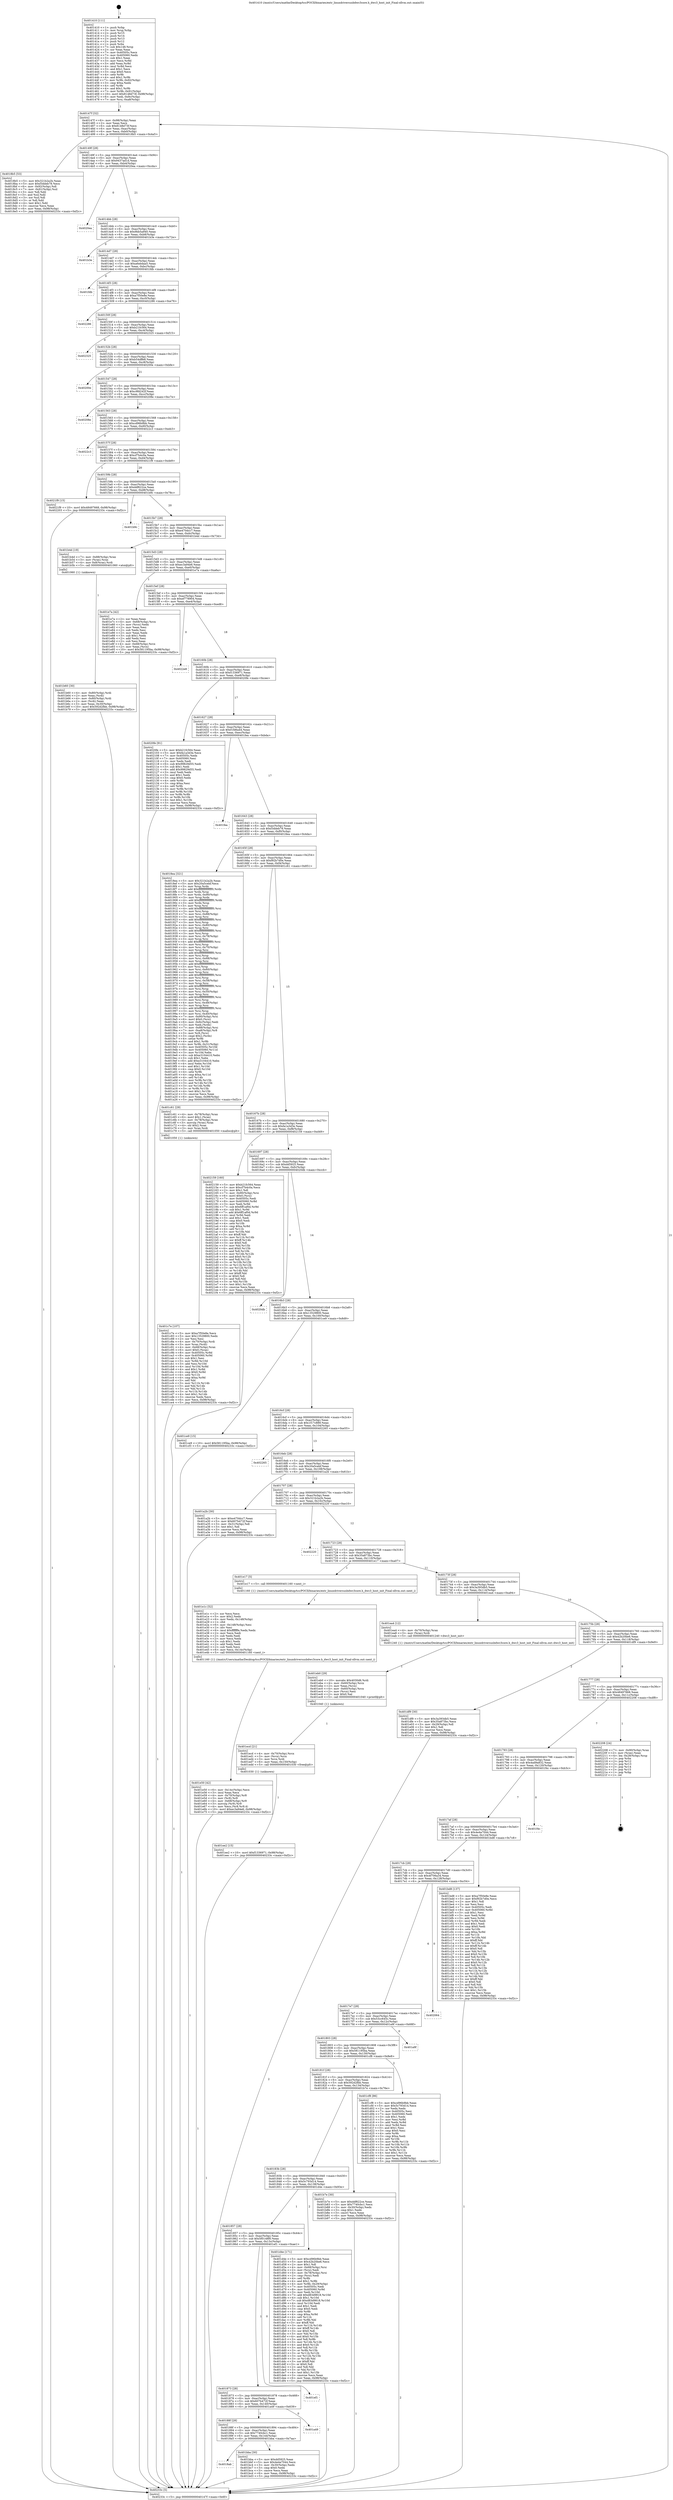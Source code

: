 digraph "0x401410" {
  label = "0x401410 (/mnt/c/Users/mathe/Desktop/tcc/POCII/binaries/extr_linuxdriversusbdwc3core.h_dwc3_host_init_Final-ollvm.out::main(0))"
  labelloc = "t"
  node[shape=record]

  Entry [label="",width=0.3,height=0.3,shape=circle,fillcolor=black,style=filled]
  "0x40147f" [label="{
     0x40147f [32]\l
     | [instrs]\l
     &nbsp;&nbsp;0x40147f \<+6\>: mov -0x98(%rbp),%eax\l
     &nbsp;&nbsp;0x401485 \<+2\>: mov %eax,%ecx\l
     &nbsp;&nbsp;0x401487 \<+6\>: sub $0x8148d73f,%ecx\l
     &nbsp;&nbsp;0x40148d \<+6\>: mov %eax,-0xac(%rbp)\l
     &nbsp;&nbsp;0x401493 \<+6\>: mov %ecx,-0xb0(%rbp)\l
     &nbsp;&nbsp;0x401499 \<+6\>: je 00000000004018b5 \<main+0x4a5\>\l
  }"]
  "0x4018b5" [label="{
     0x4018b5 [53]\l
     | [instrs]\l
     &nbsp;&nbsp;0x4018b5 \<+5\>: mov $0x321b2a2b,%eax\l
     &nbsp;&nbsp;0x4018ba \<+5\>: mov $0xf3ddeb78,%ecx\l
     &nbsp;&nbsp;0x4018bf \<+6\>: mov -0x92(%rbp),%dl\l
     &nbsp;&nbsp;0x4018c5 \<+7\>: mov -0x91(%rbp),%sil\l
     &nbsp;&nbsp;0x4018cc \<+3\>: mov %dl,%dil\l
     &nbsp;&nbsp;0x4018cf \<+3\>: and %sil,%dil\l
     &nbsp;&nbsp;0x4018d2 \<+3\>: xor %sil,%dl\l
     &nbsp;&nbsp;0x4018d5 \<+3\>: or %dl,%dil\l
     &nbsp;&nbsp;0x4018d8 \<+4\>: test $0x1,%dil\l
     &nbsp;&nbsp;0x4018dc \<+3\>: cmovne %ecx,%eax\l
     &nbsp;&nbsp;0x4018df \<+6\>: mov %eax,-0x98(%rbp)\l
     &nbsp;&nbsp;0x4018e5 \<+5\>: jmp 000000000040233c \<main+0xf2c\>\l
  }"]
  "0x40149f" [label="{
     0x40149f [28]\l
     | [instrs]\l
     &nbsp;&nbsp;0x40149f \<+5\>: jmp 00000000004014a4 \<main+0x94\>\l
     &nbsp;&nbsp;0x4014a4 \<+6\>: mov -0xac(%rbp),%eax\l
     &nbsp;&nbsp;0x4014aa \<+5\>: sub $0x9437ad1d,%eax\l
     &nbsp;&nbsp;0x4014af \<+6\>: mov %eax,-0xb4(%rbp)\l
     &nbsp;&nbsp;0x4014b5 \<+6\>: je 00000000004020ea \<main+0xcda\>\l
  }"]
  "0x40233c" [label="{
     0x40233c [5]\l
     | [instrs]\l
     &nbsp;&nbsp;0x40233c \<+5\>: jmp 000000000040147f \<main+0x6f\>\l
  }"]
  "0x401410" [label="{
     0x401410 [111]\l
     | [instrs]\l
     &nbsp;&nbsp;0x401410 \<+1\>: push %rbp\l
     &nbsp;&nbsp;0x401411 \<+3\>: mov %rsp,%rbp\l
     &nbsp;&nbsp;0x401414 \<+2\>: push %r15\l
     &nbsp;&nbsp;0x401416 \<+2\>: push %r14\l
     &nbsp;&nbsp;0x401418 \<+2\>: push %r13\l
     &nbsp;&nbsp;0x40141a \<+2\>: push %r12\l
     &nbsp;&nbsp;0x40141c \<+1\>: push %rbx\l
     &nbsp;&nbsp;0x40141d \<+7\>: sub $0x148,%rsp\l
     &nbsp;&nbsp;0x401424 \<+2\>: xor %eax,%eax\l
     &nbsp;&nbsp;0x401426 \<+7\>: mov 0x40505c,%ecx\l
     &nbsp;&nbsp;0x40142d \<+7\>: mov 0x405060,%edx\l
     &nbsp;&nbsp;0x401434 \<+3\>: sub $0x1,%eax\l
     &nbsp;&nbsp;0x401437 \<+3\>: mov %ecx,%r8d\l
     &nbsp;&nbsp;0x40143a \<+3\>: add %eax,%r8d\l
     &nbsp;&nbsp;0x40143d \<+4\>: imul %r8d,%ecx\l
     &nbsp;&nbsp;0x401441 \<+3\>: and $0x1,%ecx\l
     &nbsp;&nbsp;0x401444 \<+3\>: cmp $0x0,%ecx\l
     &nbsp;&nbsp;0x401447 \<+4\>: sete %r9b\l
     &nbsp;&nbsp;0x40144b \<+4\>: and $0x1,%r9b\l
     &nbsp;&nbsp;0x40144f \<+7\>: mov %r9b,-0x92(%rbp)\l
     &nbsp;&nbsp;0x401456 \<+3\>: cmp $0xa,%edx\l
     &nbsp;&nbsp;0x401459 \<+4\>: setl %r9b\l
     &nbsp;&nbsp;0x40145d \<+4\>: and $0x1,%r9b\l
     &nbsp;&nbsp;0x401461 \<+7\>: mov %r9b,-0x91(%rbp)\l
     &nbsp;&nbsp;0x401468 \<+10\>: movl $0x8148d73f,-0x98(%rbp)\l
     &nbsp;&nbsp;0x401472 \<+6\>: mov %edi,-0x9c(%rbp)\l
     &nbsp;&nbsp;0x401478 \<+7\>: mov %rsi,-0xa8(%rbp)\l
  }"]
  Exit [label="",width=0.3,height=0.3,shape=circle,fillcolor=black,style=filled,peripheries=2]
  "0x4020ea" [label="{
     0x4020ea\l
  }", style=dashed]
  "0x4014bb" [label="{
     0x4014bb [28]\l
     | [instrs]\l
     &nbsp;&nbsp;0x4014bb \<+5\>: jmp 00000000004014c0 \<main+0xb0\>\l
     &nbsp;&nbsp;0x4014c0 \<+6\>: mov -0xac(%rbp),%eax\l
     &nbsp;&nbsp;0x4014c6 \<+5\>: sub $0x9bb5a940,%eax\l
     &nbsp;&nbsp;0x4014cb \<+6\>: mov %eax,-0xb8(%rbp)\l
     &nbsp;&nbsp;0x4014d1 \<+6\>: je 0000000000401b3e \<main+0x72e\>\l
  }"]
  "0x401ee2" [label="{
     0x401ee2 [15]\l
     | [instrs]\l
     &nbsp;&nbsp;0x401ee2 \<+10\>: movl $0xf1336971,-0x98(%rbp)\l
     &nbsp;&nbsp;0x401eec \<+5\>: jmp 000000000040233c \<main+0xf2c\>\l
  }"]
  "0x401b3e" [label="{
     0x401b3e\l
  }", style=dashed]
  "0x4014d7" [label="{
     0x4014d7 [28]\l
     | [instrs]\l
     &nbsp;&nbsp;0x4014d7 \<+5\>: jmp 00000000004014dc \<main+0xcc\>\l
     &nbsp;&nbsp;0x4014dc \<+6\>: mov -0xac(%rbp),%eax\l
     &nbsp;&nbsp;0x4014e2 \<+5\>: sub $0xa6ebdaa5,%eax\l
     &nbsp;&nbsp;0x4014e7 \<+6\>: mov %eax,-0xbc(%rbp)\l
     &nbsp;&nbsp;0x4014ed \<+6\>: je 0000000000401fdb \<main+0xbcb\>\l
  }"]
  "0x401ecd" [label="{
     0x401ecd [21]\l
     | [instrs]\l
     &nbsp;&nbsp;0x401ecd \<+4\>: mov -0x70(%rbp),%rcx\l
     &nbsp;&nbsp;0x401ed1 \<+3\>: mov (%rcx),%rcx\l
     &nbsp;&nbsp;0x401ed4 \<+3\>: mov %rcx,%rdi\l
     &nbsp;&nbsp;0x401ed7 \<+6\>: mov %eax,-0x150(%rbp)\l
     &nbsp;&nbsp;0x401edd \<+5\>: call 0000000000401030 \<free@plt\>\l
     | [calls]\l
     &nbsp;&nbsp;0x401030 \{1\} (unknown)\l
  }"]
  "0x401fdb" [label="{
     0x401fdb\l
  }", style=dashed]
  "0x4014f3" [label="{
     0x4014f3 [28]\l
     | [instrs]\l
     &nbsp;&nbsp;0x4014f3 \<+5\>: jmp 00000000004014f8 \<main+0xe8\>\l
     &nbsp;&nbsp;0x4014f8 \<+6\>: mov -0xac(%rbp),%eax\l
     &nbsp;&nbsp;0x4014fe \<+5\>: sub $0xa7f50e8e,%eax\l
     &nbsp;&nbsp;0x401503 \<+6\>: mov %eax,-0xc0(%rbp)\l
     &nbsp;&nbsp;0x401509 \<+6\>: je 0000000000402286 \<main+0xe76\>\l
  }"]
  "0x401eb0" [label="{
     0x401eb0 [29]\l
     | [instrs]\l
     &nbsp;&nbsp;0x401eb0 \<+10\>: movabs $0x4030d6,%rdi\l
     &nbsp;&nbsp;0x401eba \<+4\>: mov -0x60(%rbp),%rcx\l
     &nbsp;&nbsp;0x401ebe \<+2\>: mov %eax,(%rcx)\l
     &nbsp;&nbsp;0x401ec0 \<+4\>: mov -0x60(%rbp),%rcx\l
     &nbsp;&nbsp;0x401ec4 \<+2\>: mov (%rcx),%esi\l
     &nbsp;&nbsp;0x401ec6 \<+2\>: mov $0x0,%al\l
     &nbsp;&nbsp;0x401ec8 \<+5\>: call 0000000000401040 \<printf@plt\>\l
     | [calls]\l
     &nbsp;&nbsp;0x401040 \{1\} (unknown)\l
  }"]
  "0x402286" [label="{
     0x402286\l
  }", style=dashed]
  "0x40150f" [label="{
     0x40150f [28]\l
     | [instrs]\l
     &nbsp;&nbsp;0x40150f \<+5\>: jmp 0000000000401514 \<main+0x104\>\l
     &nbsp;&nbsp;0x401514 \<+6\>: mov -0xac(%rbp),%eax\l
     &nbsp;&nbsp;0x40151a \<+5\>: sub $0xb21fc564,%eax\l
     &nbsp;&nbsp;0x40151f \<+6\>: mov %eax,-0xc4(%rbp)\l
     &nbsp;&nbsp;0x401525 \<+6\>: je 0000000000402325 \<main+0xf15\>\l
  }"]
  "0x401e50" [label="{
     0x401e50 [42]\l
     | [instrs]\l
     &nbsp;&nbsp;0x401e50 \<+6\>: mov -0x14c(%rbp),%ecx\l
     &nbsp;&nbsp;0x401e56 \<+3\>: imul %eax,%ecx\l
     &nbsp;&nbsp;0x401e59 \<+4\>: mov -0x70(%rbp),%r8\l
     &nbsp;&nbsp;0x401e5d \<+3\>: mov (%r8),%r8\l
     &nbsp;&nbsp;0x401e60 \<+4\>: mov -0x68(%rbp),%r9\l
     &nbsp;&nbsp;0x401e64 \<+3\>: movslq (%r9),%r9\l
     &nbsp;&nbsp;0x401e67 \<+4\>: mov %ecx,(%r8,%r9,4)\l
     &nbsp;&nbsp;0x401e6b \<+10\>: movl $0xec3a94e6,-0x98(%rbp)\l
     &nbsp;&nbsp;0x401e75 \<+5\>: jmp 000000000040233c \<main+0xf2c\>\l
  }"]
  "0x402325" [label="{
     0x402325\l
  }", style=dashed]
  "0x40152b" [label="{
     0x40152b [28]\l
     | [instrs]\l
     &nbsp;&nbsp;0x40152b \<+5\>: jmp 0000000000401530 \<main+0x120\>\l
     &nbsp;&nbsp;0x401530 \<+6\>: mov -0xac(%rbp),%eax\l
     &nbsp;&nbsp;0x401536 \<+5\>: sub $0xb54dffe8,%eax\l
     &nbsp;&nbsp;0x40153b \<+6\>: mov %eax,-0xc8(%rbp)\l
     &nbsp;&nbsp;0x401541 \<+6\>: je 000000000040200e \<main+0xbfe\>\l
  }"]
  "0x401e1c" [label="{
     0x401e1c [52]\l
     | [instrs]\l
     &nbsp;&nbsp;0x401e1c \<+2\>: xor %ecx,%ecx\l
     &nbsp;&nbsp;0x401e1e \<+5\>: mov $0x2,%edx\l
     &nbsp;&nbsp;0x401e23 \<+6\>: mov %edx,-0x148(%rbp)\l
     &nbsp;&nbsp;0x401e29 \<+1\>: cltd\l
     &nbsp;&nbsp;0x401e2a \<+6\>: mov -0x148(%rbp),%esi\l
     &nbsp;&nbsp;0x401e30 \<+2\>: idiv %esi\l
     &nbsp;&nbsp;0x401e32 \<+6\>: imul $0xfffffffe,%edx,%edx\l
     &nbsp;&nbsp;0x401e38 \<+2\>: mov %ecx,%edi\l
     &nbsp;&nbsp;0x401e3a \<+2\>: sub %edx,%edi\l
     &nbsp;&nbsp;0x401e3c \<+2\>: mov %ecx,%edx\l
     &nbsp;&nbsp;0x401e3e \<+3\>: sub $0x1,%edx\l
     &nbsp;&nbsp;0x401e41 \<+2\>: add %edx,%edi\l
     &nbsp;&nbsp;0x401e43 \<+2\>: sub %edi,%ecx\l
     &nbsp;&nbsp;0x401e45 \<+6\>: mov %ecx,-0x14c(%rbp)\l
     &nbsp;&nbsp;0x401e4b \<+5\>: call 0000000000401160 \<next_i\>\l
     | [calls]\l
     &nbsp;&nbsp;0x401160 \{1\} (/mnt/c/Users/mathe/Desktop/tcc/POCII/binaries/extr_linuxdriversusbdwc3core.h_dwc3_host_init_Final-ollvm.out::next_i)\l
  }"]
  "0x40200e" [label="{
     0x40200e\l
  }", style=dashed]
  "0x401547" [label="{
     0x401547 [28]\l
     | [instrs]\l
     &nbsp;&nbsp;0x401547 \<+5\>: jmp 000000000040154c \<main+0x13c\>\l
     &nbsp;&nbsp;0x40154c \<+6\>: mov -0xac(%rbp),%eax\l
     &nbsp;&nbsp;0x401552 \<+5\>: sub $0xc9fd242f,%eax\l
     &nbsp;&nbsp;0x401557 \<+6\>: mov %eax,-0xcc(%rbp)\l
     &nbsp;&nbsp;0x40155d \<+6\>: je 000000000040208e \<main+0xc7e\>\l
  }"]
  "0x401c7e" [label="{
     0x401c7e [107]\l
     | [instrs]\l
     &nbsp;&nbsp;0x401c7e \<+5\>: mov $0xa7f50e8e,%ecx\l
     &nbsp;&nbsp;0x401c83 \<+5\>: mov $0x13529800,%edx\l
     &nbsp;&nbsp;0x401c88 \<+2\>: xor %esi,%esi\l
     &nbsp;&nbsp;0x401c8a \<+4\>: mov -0x70(%rbp),%rdi\l
     &nbsp;&nbsp;0x401c8e \<+3\>: mov %rax,(%rdi)\l
     &nbsp;&nbsp;0x401c91 \<+4\>: mov -0x68(%rbp),%rax\l
     &nbsp;&nbsp;0x401c95 \<+6\>: movl $0x0,(%rax)\l
     &nbsp;&nbsp;0x401c9b \<+8\>: mov 0x40505c,%r8d\l
     &nbsp;&nbsp;0x401ca3 \<+8\>: mov 0x405060,%r9d\l
     &nbsp;&nbsp;0x401cab \<+3\>: sub $0x1,%esi\l
     &nbsp;&nbsp;0x401cae \<+3\>: mov %r8d,%r10d\l
     &nbsp;&nbsp;0x401cb1 \<+3\>: add %esi,%r10d\l
     &nbsp;&nbsp;0x401cb4 \<+4\>: imul %r10d,%r8d\l
     &nbsp;&nbsp;0x401cb8 \<+4\>: and $0x1,%r8d\l
     &nbsp;&nbsp;0x401cbc \<+4\>: cmp $0x0,%r8d\l
     &nbsp;&nbsp;0x401cc0 \<+4\>: sete %r11b\l
     &nbsp;&nbsp;0x401cc4 \<+4\>: cmp $0xa,%r9d\l
     &nbsp;&nbsp;0x401cc8 \<+3\>: setl %bl\l
     &nbsp;&nbsp;0x401ccb \<+3\>: mov %r11b,%r14b\l
     &nbsp;&nbsp;0x401cce \<+3\>: and %bl,%r14b\l
     &nbsp;&nbsp;0x401cd1 \<+3\>: xor %bl,%r11b\l
     &nbsp;&nbsp;0x401cd4 \<+3\>: or %r11b,%r14b\l
     &nbsp;&nbsp;0x401cd7 \<+4\>: test $0x1,%r14b\l
     &nbsp;&nbsp;0x401cdb \<+3\>: cmovne %edx,%ecx\l
     &nbsp;&nbsp;0x401cde \<+6\>: mov %ecx,-0x98(%rbp)\l
     &nbsp;&nbsp;0x401ce4 \<+5\>: jmp 000000000040233c \<main+0xf2c\>\l
  }"]
  "0x40208e" [label="{
     0x40208e\l
  }", style=dashed]
  "0x401563" [label="{
     0x401563 [28]\l
     | [instrs]\l
     &nbsp;&nbsp;0x401563 \<+5\>: jmp 0000000000401568 \<main+0x158\>\l
     &nbsp;&nbsp;0x401568 \<+6\>: mov -0xac(%rbp),%eax\l
     &nbsp;&nbsp;0x40156e \<+5\>: sub $0xcd96b9bb,%eax\l
     &nbsp;&nbsp;0x401573 \<+6\>: mov %eax,-0xd0(%rbp)\l
     &nbsp;&nbsp;0x401579 \<+6\>: je 00000000004022c3 \<main+0xeb3\>\l
  }"]
  "0x4018ab" [label="{
     0x4018ab\l
  }", style=dashed]
  "0x4022c3" [label="{
     0x4022c3\l
  }", style=dashed]
  "0x40157f" [label="{
     0x40157f [28]\l
     | [instrs]\l
     &nbsp;&nbsp;0x40157f \<+5\>: jmp 0000000000401584 \<main+0x174\>\l
     &nbsp;&nbsp;0x401584 \<+6\>: mov -0xac(%rbp),%eax\l
     &nbsp;&nbsp;0x40158a \<+5\>: sub $0xcf7b4c0a,%eax\l
     &nbsp;&nbsp;0x40158f \<+6\>: mov %eax,-0xd4(%rbp)\l
     &nbsp;&nbsp;0x401595 \<+6\>: je 00000000004021f9 \<main+0xde9\>\l
  }"]
  "0x401bba" [label="{
     0x401bba [30]\l
     | [instrs]\l
     &nbsp;&nbsp;0x401bba \<+5\>: mov $0xdd5925,%eax\l
     &nbsp;&nbsp;0x401bbf \<+5\>: mov $0x4e4a7044,%ecx\l
     &nbsp;&nbsp;0x401bc4 \<+3\>: mov -0x30(%rbp),%edx\l
     &nbsp;&nbsp;0x401bc7 \<+3\>: cmp $0x0,%edx\l
     &nbsp;&nbsp;0x401bca \<+3\>: cmove %ecx,%eax\l
     &nbsp;&nbsp;0x401bcd \<+6\>: mov %eax,-0x98(%rbp)\l
     &nbsp;&nbsp;0x401bd3 \<+5\>: jmp 000000000040233c \<main+0xf2c\>\l
  }"]
  "0x4021f9" [label="{
     0x4021f9 [15]\l
     | [instrs]\l
     &nbsp;&nbsp;0x4021f9 \<+10\>: movl $0x48497668,-0x98(%rbp)\l
     &nbsp;&nbsp;0x402203 \<+5\>: jmp 000000000040233c \<main+0xf2c\>\l
  }"]
  "0x40159b" [label="{
     0x40159b [28]\l
     | [instrs]\l
     &nbsp;&nbsp;0x40159b \<+5\>: jmp 00000000004015a0 \<main+0x190\>\l
     &nbsp;&nbsp;0x4015a0 \<+6\>: mov -0xac(%rbp),%eax\l
     &nbsp;&nbsp;0x4015a6 \<+5\>: sub $0xddf622ce,%eax\l
     &nbsp;&nbsp;0x4015ab \<+6\>: mov %eax,-0xd8(%rbp)\l
     &nbsp;&nbsp;0x4015b1 \<+6\>: je 0000000000401b9c \<main+0x78c\>\l
  }"]
  "0x40188f" [label="{
     0x40188f [28]\l
     | [instrs]\l
     &nbsp;&nbsp;0x40188f \<+5\>: jmp 0000000000401894 \<main+0x484\>\l
     &nbsp;&nbsp;0x401894 \<+6\>: mov -0xac(%rbp),%eax\l
     &nbsp;&nbsp;0x40189a \<+5\>: sub $0x7740cbc1,%eax\l
     &nbsp;&nbsp;0x40189f \<+6\>: mov %eax,-0x144(%rbp)\l
     &nbsp;&nbsp;0x4018a5 \<+6\>: je 0000000000401bba \<main+0x7aa\>\l
  }"]
  "0x401b9c" [label="{
     0x401b9c\l
  }", style=dashed]
  "0x4015b7" [label="{
     0x4015b7 [28]\l
     | [instrs]\l
     &nbsp;&nbsp;0x4015b7 \<+5\>: jmp 00000000004015bc \<main+0x1ac\>\l
     &nbsp;&nbsp;0x4015bc \<+6\>: mov -0xac(%rbp),%eax\l
     &nbsp;&nbsp;0x4015c2 \<+5\>: sub $0xe470dcc7,%eax\l
     &nbsp;&nbsp;0x4015c7 \<+6\>: mov %eax,-0xdc(%rbp)\l
     &nbsp;&nbsp;0x4015cd \<+6\>: je 0000000000401b4d \<main+0x73d\>\l
  }"]
  "0x401a49" [label="{
     0x401a49\l
  }", style=dashed]
  "0x401b4d" [label="{
     0x401b4d [19]\l
     | [instrs]\l
     &nbsp;&nbsp;0x401b4d \<+7\>: mov -0x88(%rbp),%rax\l
     &nbsp;&nbsp;0x401b54 \<+3\>: mov (%rax),%rax\l
     &nbsp;&nbsp;0x401b57 \<+4\>: mov 0x8(%rax),%rdi\l
     &nbsp;&nbsp;0x401b5b \<+5\>: call 0000000000401060 \<atoi@plt\>\l
     | [calls]\l
     &nbsp;&nbsp;0x401060 \{1\} (unknown)\l
  }"]
  "0x4015d3" [label="{
     0x4015d3 [28]\l
     | [instrs]\l
     &nbsp;&nbsp;0x4015d3 \<+5\>: jmp 00000000004015d8 \<main+0x1c8\>\l
     &nbsp;&nbsp;0x4015d8 \<+6\>: mov -0xac(%rbp),%eax\l
     &nbsp;&nbsp;0x4015de \<+5\>: sub $0xec3a94e6,%eax\l
     &nbsp;&nbsp;0x4015e3 \<+6\>: mov %eax,-0xe0(%rbp)\l
     &nbsp;&nbsp;0x4015e9 \<+6\>: je 0000000000401e7a \<main+0xa6a\>\l
  }"]
  "0x401873" [label="{
     0x401873 [28]\l
     | [instrs]\l
     &nbsp;&nbsp;0x401873 \<+5\>: jmp 0000000000401878 \<main+0x468\>\l
     &nbsp;&nbsp;0x401878 \<+6\>: mov -0xac(%rbp),%eax\l
     &nbsp;&nbsp;0x40187e \<+5\>: sub $0x607b472f,%eax\l
     &nbsp;&nbsp;0x401883 \<+6\>: mov %eax,-0x140(%rbp)\l
     &nbsp;&nbsp;0x401889 \<+6\>: je 0000000000401a49 \<main+0x639\>\l
  }"]
  "0x401e7a" [label="{
     0x401e7a [42]\l
     | [instrs]\l
     &nbsp;&nbsp;0x401e7a \<+2\>: xor %eax,%eax\l
     &nbsp;&nbsp;0x401e7c \<+4\>: mov -0x68(%rbp),%rcx\l
     &nbsp;&nbsp;0x401e80 \<+2\>: mov (%rcx),%edx\l
     &nbsp;&nbsp;0x401e82 \<+2\>: mov %eax,%esi\l
     &nbsp;&nbsp;0x401e84 \<+2\>: sub %edx,%esi\l
     &nbsp;&nbsp;0x401e86 \<+2\>: mov %eax,%edx\l
     &nbsp;&nbsp;0x401e88 \<+3\>: sub $0x1,%edx\l
     &nbsp;&nbsp;0x401e8b \<+2\>: add %edx,%esi\l
     &nbsp;&nbsp;0x401e8d \<+2\>: sub %esi,%eax\l
     &nbsp;&nbsp;0x401e8f \<+4\>: mov -0x68(%rbp),%rcx\l
     &nbsp;&nbsp;0x401e93 \<+2\>: mov %eax,(%rcx)\l
     &nbsp;&nbsp;0x401e95 \<+10\>: movl $0x581195ba,-0x98(%rbp)\l
     &nbsp;&nbsp;0x401e9f \<+5\>: jmp 000000000040233c \<main+0xf2c\>\l
  }"]
  "0x4015ef" [label="{
     0x4015ef [28]\l
     | [instrs]\l
     &nbsp;&nbsp;0x4015ef \<+5\>: jmp 00000000004015f4 \<main+0x1e4\>\l
     &nbsp;&nbsp;0x4015f4 \<+6\>: mov -0xac(%rbp),%eax\l
     &nbsp;&nbsp;0x4015fa \<+5\>: sub $0xef778904,%eax\l
     &nbsp;&nbsp;0x4015ff \<+6\>: mov %eax,-0xe4(%rbp)\l
     &nbsp;&nbsp;0x401605 \<+6\>: je 00000000004022e8 \<main+0xed8\>\l
  }"]
  "0x401ef1" [label="{
     0x401ef1\l
  }", style=dashed]
  "0x4022e8" [label="{
     0x4022e8\l
  }", style=dashed]
  "0x40160b" [label="{
     0x40160b [28]\l
     | [instrs]\l
     &nbsp;&nbsp;0x40160b \<+5\>: jmp 0000000000401610 \<main+0x200\>\l
     &nbsp;&nbsp;0x401610 \<+6\>: mov -0xac(%rbp),%eax\l
     &nbsp;&nbsp;0x401616 \<+5\>: sub $0xf1336971,%eax\l
     &nbsp;&nbsp;0x40161b \<+6\>: mov %eax,-0xe8(%rbp)\l
     &nbsp;&nbsp;0x401621 \<+6\>: je 00000000004020fe \<main+0xcee\>\l
  }"]
  "0x401857" [label="{
     0x401857 [28]\l
     | [instrs]\l
     &nbsp;&nbsp;0x401857 \<+5\>: jmp 000000000040185c \<main+0x44c\>\l
     &nbsp;&nbsp;0x40185c \<+6\>: mov -0xac(%rbp),%eax\l
     &nbsp;&nbsp;0x401862 \<+5\>: sub $0x5f0148f0,%eax\l
     &nbsp;&nbsp;0x401867 \<+6\>: mov %eax,-0x13c(%rbp)\l
     &nbsp;&nbsp;0x40186d \<+6\>: je 0000000000401ef1 \<main+0xae1\>\l
  }"]
  "0x4020fe" [label="{
     0x4020fe [91]\l
     | [instrs]\l
     &nbsp;&nbsp;0x4020fe \<+5\>: mov $0xb21fc564,%eax\l
     &nbsp;&nbsp;0x402103 \<+5\>: mov $0xfa1a3d3e,%ecx\l
     &nbsp;&nbsp;0x402108 \<+7\>: mov 0x40505c,%edx\l
     &nbsp;&nbsp;0x40210f \<+7\>: mov 0x405060,%esi\l
     &nbsp;&nbsp;0x402116 \<+2\>: mov %edx,%edi\l
     &nbsp;&nbsp;0x402118 \<+6\>: sub $0x99829d55,%edi\l
     &nbsp;&nbsp;0x40211e \<+3\>: sub $0x1,%edi\l
     &nbsp;&nbsp;0x402121 \<+6\>: add $0x99829d55,%edi\l
     &nbsp;&nbsp;0x402127 \<+3\>: imul %edi,%edx\l
     &nbsp;&nbsp;0x40212a \<+3\>: and $0x1,%edx\l
     &nbsp;&nbsp;0x40212d \<+3\>: cmp $0x0,%edx\l
     &nbsp;&nbsp;0x402130 \<+4\>: sete %r8b\l
     &nbsp;&nbsp;0x402134 \<+3\>: cmp $0xa,%esi\l
     &nbsp;&nbsp;0x402137 \<+4\>: setl %r9b\l
     &nbsp;&nbsp;0x40213b \<+3\>: mov %r8b,%r10b\l
     &nbsp;&nbsp;0x40213e \<+3\>: and %r9b,%r10b\l
     &nbsp;&nbsp;0x402141 \<+3\>: xor %r9b,%r8b\l
     &nbsp;&nbsp;0x402144 \<+3\>: or %r8b,%r10b\l
     &nbsp;&nbsp;0x402147 \<+4\>: test $0x1,%r10b\l
     &nbsp;&nbsp;0x40214b \<+3\>: cmovne %ecx,%eax\l
     &nbsp;&nbsp;0x40214e \<+6\>: mov %eax,-0x98(%rbp)\l
     &nbsp;&nbsp;0x402154 \<+5\>: jmp 000000000040233c \<main+0xf2c\>\l
  }"]
  "0x401627" [label="{
     0x401627 [28]\l
     | [instrs]\l
     &nbsp;&nbsp;0x401627 \<+5\>: jmp 000000000040162c \<main+0x21c\>\l
     &nbsp;&nbsp;0x40162c \<+6\>: mov -0xac(%rbp),%eax\l
     &nbsp;&nbsp;0x401632 \<+5\>: sub $0xf1fd6a44,%eax\l
     &nbsp;&nbsp;0x401637 \<+6\>: mov %eax,-0xec(%rbp)\l
     &nbsp;&nbsp;0x40163d \<+6\>: je 0000000000401fea \<main+0xbda\>\l
  }"]
  "0x401d4e" [label="{
     0x401d4e [171]\l
     | [instrs]\l
     &nbsp;&nbsp;0x401d4e \<+5\>: mov $0xcd96b9bb,%eax\l
     &nbsp;&nbsp;0x401d53 \<+5\>: mov $0x42b20be6,%ecx\l
     &nbsp;&nbsp;0x401d58 \<+2\>: mov $0x1,%dl\l
     &nbsp;&nbsp;0x401d5a \<+4\>: mov -0x68(%rbp),%rsi\l
     &nbsp;&nbsp;0x401d5e \<+2\>: mov (%rsi),%edi\l
     &nbsp;&nbsp;0x401d60 \<+4\>: mov -0x78(%rbp),%rsi\l
     &nbsp;&nbsp;0x401d64 \<+2\>: cmp (%rsi),%edi\l
     &nbsp;&nbsp;0x401d66 \<+4\>: setl %r8b\l
     &nbsp;&nbsp;0x401d6a \<+4\>: and $0x1,%r8b\l
     &nbsp;&nbsp;0x401d6e \<+4\>: mov %r8b,-0x29(%rbp)\l
     &nbsp;&nbsp;0x401d72 \<+7\>: mov 0x40505c,%edi\l
     &nbsp;&nbsp;0x401d79 \<+8\>: mov 0x405060,%r9d\l
     &nbsp;&nbsp;0x401d81 \<+3\>: mov %edi,%r10d\l
     &nbsp;&nbsp;0x401d84 \<+7\>: add $0xd83d9818,%r10d\l
     &nbsp;&nbsp;0x401d8b \<+4\>: sub $0x1,%r10d\l
     &nbsp;&nbsp;0x401d8f \<+7\>: sub $0xd83d9818,%r10d\l
     &nbsp;&nbsp;0x401d96 \<+4\>: imul %r10d,%edi\l
     &nbsp;&nbsp;0x401d9a \<+3\>: and $0x1,%edi\l
     &nbsp;&nbsp;0x401d9d \<+3\>: cmp $0x0,%edi\l
     &nbsp;&nbsp;0x401da0 \<+4\>: sete %r8b\l
     &nbsp;&nbsp;0x401da4 \<+4\>: cmp $0xa,%r9d\l
     &nbsp;&nbsp;0x401da8 \<+4\>: setl %r11b\l
     &nbsp;&nbsp;0x401dac \<+3\>: mov %r8b,%bl\l
     &nbsp;&nbsp;0x401daf \<+3\>: xor $0xff,%bl\l
     &nbsp;&nbsp;0x401db2 \<+3\>: mov %r11b,%r14b\l
     &nbsp;&nbsp;0x401db5 \<+4\>: xor $0xff,%r14b\l
     &nbsp;&nbsp;0x401db9 \<+3\>: xor $0x0,%dl\l
     &nbsp;&nbsp;0x401dbc \<+3\>: mov %bl,%r15b\l
     &nbsp;&nbsp;0x401dbf \<+4\>: and $0x0,%r15b\l
     &nbsp;&nbsp;0x401dc3 \<+3\>: and %dl,%r8b\l
     &nbsp;&nbsp;0x401dc6 \<+3\>: mov %r14b,%r12b\l
     &nbsp;&nbsp;0x401dc9 \<+4\>: and $0x0,%r12b\l
     &nbsp;&nbsp;0x401dcd \<+3\>: and %dl,%r11b\l
     &nbsp;&nbsp;0x401dd0 \<+3\>: or %r8b,%r15b\l
     &nbsp;&nbsp;0x401dd3 \<+3\>: or %r11b,%r12b\l
     &nbsp;&nbsp;0x401dd6 \<+3\>: xor %r12b,%r15b\l
     &nbsp;&nbsp;0x401dd9 \<+3\>: or %r14b,%bl\l
     &nbsp;&nbsp;0x401ddc \<+3\>: xor $0xff,%bl\l
     &nbsp;&nbsp;0x401ddf \<+3\>: or $0x0,%dl\l
     &nbsp;&nbsp;0x401de2 \<+2\>: and %dl,%bl\l
     &nbsp;&nbsp;0x401de4 \<+3\>: or %bl,%r15b\l
     &nbsp;&nbsp;0x401de7 \<+4\>: test $0x1,%r15b\l
     &nbsp;&nbsp;0x401deb \<+3\>: cmovne %ecx,%eax\l
     &nbsp;&nbsp;0x401dee \<+6\>: mov %eax,-0x98(%rbp)\l
     &nbsp;&nbsp;0x401df4 \<+5\>: jmp 000000000040233c \<main+0xf2c\>\l
  }"]
  "0x401fea" [label="{
     0x401fea\l
  }", style=dashed]
  "0x401643" [label="{
     0x401643 [28]\l
     | [instrs]\l
     &nbsp;&nbsp;0x401643 \<+5\>: jmp 0000000000401648 \<main+0x238\>\l
     &nbsp;&nbsp;0x401648 \<+6\>: mov -0xac(%rbp),%eax\l
     &nbsp;&nbsp;0x40164e \<+5\>: sub $0xf3ddeb78,%eax\l
     &nbsp;&nbsp;0x401653 \<+6\>: mov %eax,-0xf0(%rbp)\l
     &nbsp;&nbsp;0x401659 \<+6\>: je 00000000004018ea \<main+0x4da\>\l
  }"]
  "0x40183b" [label="{
     0x40183b [28]\l
     | [instrs]\l
     &nbsp;&nbsp;0x40183b \<+5\>: jmp 0000000000401840 \<main+0x430\>\l
     &nbsp;&nbsp;0x401840 \<+6\>: mov -0xac(%rbp),%eax\l
     &nbsp;&nbsp;0x401846 \<+5\>: sub $0x5c793d14,%eax\l
     &nbsp;&nbsp;0x40184b \<+6\>: mov %eax,-0x138(%rbp)\l
     &nbsp;&nbsp;0x401851 \<+6\>: je 0000000000401d4e \<main+0x93e\>\l
  }"]
  "0x4018ea" [label="{
     0x4018ea [321]\l
     | [instrs]\l
     &nbsp;&nbsp;0x4018ea \<+5\>: mov $0x321b2a2b,%eax\l
     &nbsp;&nbsp;0x4018ef \<+5\>: mov $0x20a5cebf,%ecx\l
     &nbsp;&nbsp;0x4018f4 \<+3\>: mov %rsp,%rdx\l
     &nbsp;&nbsp;0x4018f7 \<+4\>: add $0xfffffffffffffff0,%rdx\l
     &nbsp;&nbsp;0x4018fb \<+3\>: mov %rdx,%rsp\l
     &nbsp;&nbsp;0x4018fe \<+7\>: mov %rdx,-0x90(%rbp)\l
     &nbsp;&nbsp;0x401905 \<+3\>: mov %rsp,%rdx\l
     &nbsp;&nbsp;0x401908 \<+4\>: add $0xfffffffffffffff0,%rdx\l
     &nbsp;&nbsp;0x40190c \<+3\>: mov %rdx,%rsp\l
     &nbsp;&nbsp;0x40190f \<+3\>: mov %rsp,%rsi\l
     &nbsp;&nbsp;0x401912 \<+4\>: add $0xfffffffffffffff0,%rsi\l
     &nbsp;&nbsp;0x401916 \<+3\>: mov %rsi,%rsp\l
     &nbsp;&nbsp;0x401919 \<+7\>: mov %rsi,-0x88(%rbp)\l
     &nbsp;&nbsp;0x401920 \<+3\>: mov %rsp,%rsi\l
     &nbsp;&nbsp;0x401923 \<+4\>: add $0xfffffffffffffff0,%rsi\l
     &nbsp;&nbsp;0x401927 \<+3\>: mov %rsi,%rsp\l
     &nbsp;&nbsp;0x40192a \<+4\>: mov %rsi,-0x80(%rbp)\l
     &nbsp;&nbsp;0x40192e \<+3\>: mov %rsp,%rsi\l
     &nbsp;&nbsp;0x401931 \<+4\>: add $0xfffffffffffffff0,%rsi\l
     &nbsp;&nbsp;0x401935 \<+3\>: mov %rsi,%rsp\l
     &nbsp;&nbsp;0x401938 \<+4\>: mov %rsi,-0x78(%rbp)\l
     &nbsp;&nbsp;0x40193c \<+3\>: mov %rsp,%rsi\l
     &nbsp;&nbsp;0x40193f \<+4\>: add $0xfffffffffffffff0,%rsi\l
     &nbsp;&nbsp;0x401943 \<+3\>: mov %rsi,%rsp\l
     &nbsp;&nbsp;0x401946 \<+4\>: mov %rsi,-0x70(%rbp)\l
     &nbsp;&nbsp;0x40194a \<+3\>: mov %rsp,%rsi\l
     &nbsp;&nbsp;0x40194d \<+4\>: add $0xfffffffffffffff0,%rsi\l
     &nbsp;&nbsp;0x401951 \<+3\>: mov %rsi,%rsp\l
     &nbsp;&nbsp;0x401954 \<+4\>: mov %rsi,-0x68(%rbp)\l
     &nbsp;&nbsp;0x401958 \<+3\>: mov %rsp,%rsi\l
     &nbsp;&nbsp;0x40195b \<+4\>: add $0xfffffffffffffff0,%rsi\l
     &nbsp;&nbsp;0x40195f \<+3\>: mov %rsi,%rsp\l
     &nbsp;&nbsp;0x401962 \<+4\>: mov %rsi,-0x60(%rbp)\l
     &nbsp;&nbsp;0x401966 \<+3\>: mov %rsp,%rsi\l
     &nbsp;&nbsp;0x401969 \<+4\>: add $0xfffffffffffffff0,%rsi\l
     &nbsp;&nbsp;0x40196d \<+3\>: mov %rsi,%rsp\l
     &nbsp;&nbsp;0x401970 \<+4\>: mov %rsi,-0x58(%rbp)\l
     &nbsp;&nbsp;0x401974 \<+3\>: mov %rsp,%rsi\l
     &nbsp;&nbsp;0x401977 \<+4\>: add $0xfffffffffffffff0,%rsi\l
     &nbsp;&nbsp;0x40197b \<+3\>: mov %rsi,%rsp\l
     &nbsp;&nbsp;0x40197e \<+4\>: mov %rsi,-0x50(%rbp)\l
     &nbsp;&nbsp;0x401982 \<+3\>: mov %rsp,%rsi\l
     &nbsp;&nbsp;0x401985 \<+4\>: add $0xfffffffffffffff0,%rsi\l
     &nbsp;&nbsp;0x401989 \<+3\>: mov %rsi,%rsp\l
     &nbsp;&nbsp;0x40198c \<+4\>: mov %rsi,-0x48(%rbp)\l
     &nbsp;&nbsp;0x401990 \<+3\>: mov %rsp,%rsi\l
     &nbsp;&nbsp;0x401993 \<+4\>: add $0xfffffffffffffff0,%rsi\l
     &nbsp;&nbsp;0x401997 \<+3\>: mov %rsi,%rsp\l
     &nbsp;&nbsp;0x40199a \<+4\>: mov %rsi,-0x40(%rbp)\l
     &nbsp;&nbsp;0x40199e \<+7\>: mov -0x90(%rbp),%rsi\l
     &nbsp;&nbsp;0x4019a5 \<+6\>: movl $0x0,(%rsi)\l
     &nbsp;&nbsp;0x4019ab \<+6\>: mov -0x9c(%rbp),%edi\l
     &nbsp;&nbsp;0x4019b1 \<+2\>: mov %edi,(%rdx)\l
     &nbsp;&nbsp;0x4019b3 \<+7\>: mov -0x88(%rbp),%rsi\l
     &nbsp;&nbsp;0x4019ba \<+7\>: mov -0xa8(%rbp),%r8\l
     &nbsp;&nbsp;0x4019c1 \<+3\>: mov %r8,(%rsi)\l
     &nbsp;&nbsp;0x4019c4 \<+3\>: cmpl $0x2,(%rdx)\l
     &nbsp;&nbsp;0x4019c7 \<+4\>: setne %r9b\l
     &nbsp;&nbsp;0x4019cb \<+4\>: and $0x1,%r9b\l
     &nbsp;&nbsp;0x4019cf \<+4\>: mov %r9b,-0x31(%rbp)\l
     &nbsp;&nbsp;0x4019d3 \<+8\>: mov 0x40505c,%r10d\l
     &nbsp;&nbsp;0x4019db \<+8\>: mov 0x405060,%r11d\l
     &nbsp;&nbsp;0x4019e3 \<+3\>: mov %r10d,%ebx\l
     &nbsp;&nbsp;0x4019e6 \<+6\>: sub $0xe3104410,%ebx\l
     &nbsp;&nbsp;0x4019ec \<+3\>: sub $0x1,%ebx\l
     &nbsp;&nbsp;0x4019ef \<+6\>: add $0xe3104410,%ebx\l
     &nbsp;&nbsp;0x4019f5 \<+4\>: imul %ebx,%r10d\l
     &nbsp;&nbsp;0x4019f9 \<+4\>: and $0x1,%r10d\l
     &nbsp;&nbsp;0x4019fd \<+4\>: cmp $0x0,%r10d\l
     &nbsp;&nbsp;0x401a01 \<+4\>: sete %r9b\l
     &nbsp;&nbsp;0x401a05 \<+4\>: cmp $0xa,%r11d\l
     &nbsp;&nbsp;0x401a09 \<+4\>: setl %r14b\l
     &nbsp;&nbsp;0x401a0d \<+3\>: mov %r9b,%r15b\l
     &nbsp;&nbsp;0x401a10 \<+3\>: and %r14b,%r15b\l
     &nbsp;&nbsp;0x401a13 \<+3\>: xor %r14b,%r9b\l
     &nbsp;&nbsp;0x401a16 \<+3\>: or %r9b,%r15b\l
     &nbsp;&nbsp;0x401a19 \<+4\>: test $0x1,%r15b\l
     &nbsp;&nbsp;0x401a1d \<+3\>: cmovne %ecx,%eax\l
     &nbsp;&nbsp;0x401a20 \<+6\>: mov %eax,-0x98(%rbp)\l
     &nbsp;&nbsp;0x401a26 \<+5\>: jmp 000000000040233c \<main+0xf2c\>\l
  }"]
  "0x40165f" [label="{
     0x40165f [28]\l
     | [instrs]\l
     &nbsp;&nbsp;0x40165f \<+5\>: jmp 0000000000401664 \<main+0x254\>\l
     &nbsp;&nbsp;0x401664 \<+6\>: mov -0xac(%rbp),%eax\l
     &nbsp;&nbsp;0x40166a \<+5\>: sub $0xf92b7d0e,%eax\l
     &nbsp;&nbsp;0x40166f \<+6\>: mov %eax,-0xf4(%rbp)\l
     &nbsp;&nbsp;0x401675 \<+6\>: je 0000000000401c61 \<main+0x851\>\l
  }"]
  "0x401b7e" [label="{
     0x401b7e [30]\l
     | [instrs]\l
     &nbsp;&nbsp;0x401b7e \<+5\>: mov $0xddf622ce,%eax\l
     &nbsp;&nbsp;0x401b83 \<+5\>: mov $0x7740cbc1,%ecx\l
     &nbsp;&nbsp;0x401b88 \<+3\>: mov -0x30(%rbp),%edx\l
     &nbsp;&nbsp;0x401b8b \<+3\>: cmp $0x1,%edx\l
     &nbsp;&nbsp;0x401b8e \<+3\>: cmovl %ecx,%eax\l
     &nbsp;&nbsp;0x401b91 \<+6\>: mov %eax,-0x98(%rbp)\l
     &nbsp;&nbsp;0x401b97 \<+5\>: jmp 000000000040233c \<main+0xf2c\>\l
  }"]
  "0x40181f" [label="{
     0x40181f [28]\l
     | [instrs]\l
     &nbsp;&nbsp;0x40181f \<+5\>: jmp 0000000000401824 \<main+0x414\>\l
     &nbsp;&nbsp;0x401824 \<+6\>: mov -0xac(%rbp),%eax\l
     &nbsp;&nbsp;0x40182a \<+5\>: sub $0x592d2fbb,%eax\l
     &nbsp;&nbsp;0x40182f \<+6\>: mov %eax,-0x134(%rbp)\l
     &nbsp;&nbsp;0x401835 \<+6\>: je 0000000000401b7e \<main+0x76e\>\l
  }"]
  "0x401c61" [label="{
     0x401c61 [29]\l
     | [instrs]\l
     &nbsp;&nbsp;0x401c61 \<+4\>: mov -0x78(%rbp),%rax\l
     &nbsp;&nbsp;0x401c65 \<+6\>: movl $0x1,(%rax)\l
     &nbsp;&nbsp;0x401c6b \<+4\>: mov -0x78(%rbp),%rax\l
     &nbsp;&nbsp;0x401c6f \<+3\>: movslq (%rax),%rax\l
     &nbsp;&nbsp;0x401c72 \<+4\>: shl $0x2,%rax\l
     &nbsp;&nbsp;0x401c76 \<+3\>: mov %rax,%rdi\l
     &nbsp;&nbsp;0x401c79 \<+5\>: call 0000000000401050 \<malloc@plt\>\l
     | [calls]\l
     &nbsp;&nbsp;0x401050 \{1\} (unknown)\l
  }"]
  "0x40167b" [label="{
     0x40167b [28]\l
     | [instrs]\l
     &nbsp;&nbsp;0x40167b \<+5\>: jmp 0000000000401680 \<main+0x270\>\l
     &nbsp;&nbsp;0x401680 \<+6\>: mov -0xac(%rbp),%eax\l
     &nbsp;&nbsp;0x401686 \<+5\>: sub $0xfa1a3d3e,%eax\l
     &nbsp;&nbsp;0x40168b \<+6\>: mov %eax,-0xf8(%rbp)\l
     &nbsp;&nbsp;0x401691 \<+6\>: je 0000000000402159 \<main+0xd49\>\l
  }"]
  "0x401cf8" [label="{
     0x401cf8 [86]\l
     | [instrs]\l
     &nbsp;&nbsp;0x401cf8 \<+5\>: mov $0xcd96b9bb,%eax\l
     &nbsp;&nbsp;0x401cfd \<+5\>: mov $0x5c793d14,%ecx\l
     &nbsp;&nbsp;0x401d02 \<+2\>: xor %edx,%edx\l
     &nbsp;&nbsp;0x401d04 \<+7\>: mov 0x40505c,%esi\l
     &nbsp;&nbsp;0x401d0b \<+7\>: mov 0x405060,%edi\l
     &nbsp;&nbsp;0x401d12 \<+3\>: sub $0x1,%edx\l
     &nbsp;&nbsp;0x401d15 \<+3\>: mov %esi,%r8d\l
     &nbsp;&nbsp;0x401d18 \<+3\>: add %edx,%r8d\l
     &nbsp;&nbsp;0x401d1b \<+4\>: imul %r8d,%esi\l
     &nbsp;&nbsp;0x401d1f \<+3\>: and $0x1,%esi\l
     &nbsp;&nbsp;0x401d22 \<+3\>: cmp $0x0,%esi\l
     &nbsp;&nbsp;0x401d25 \<+4\>: sete %r9b\l
     &nbsp;&nbsp;0x401d29 \<+3\>: cmp $0xa,%edi\l
     &nbsp;&nbsp;0x401d2c \<+4\>: setl %r10b\l
     &nbsp;&nbsp;0x401d30 \<+3\>: mov %r9b,%r11b\l
     &nbsp;&nbsp;0x401d33 \<+3\>: and %r10b,%r11b\l
     &nbsp;&nbsp;0x401d36 \<+3\>: xor %r10b,%r9b\l
     &nbsp;&nbsp;0x401d39 \<+3\>: or %r9b,%r11b\l
     &nbsp;&nbsp;0x401d3c \<+4\>: test $0x1,%r11b\l
     &nbsp;&nbsp;0x401d40 \<+3\>: cmovne %ecx,%eax\l
     &nbsp;&nbsp;0x401d43 \<+6\>: mov %eax,-0x98(%rbp)\l
     &nbsp;&nbsp;0x401d49 \<+5\>: jmp 000000000040233c \<main+0xf2c\>\l
  }"]
  "0x402159" [label="{
     0x402159 [160]\l
     | [instrs]\l
     &nbsp;&nbsp;0x402159 \<+5\>: mov $0xb21fc564,%eax\l
     &nbsp;&nbsp;0x40215e \<+5\>: mov $0xcf7b4c0a,%ecx\l
     &nbsp;&nbsp;0x402163 \<+2\>: mov $0x1,%dl\l
     &nbsp;&nbsp;0x402165 \<+7\>: mov -0x90(%rbp),%rsi\l
     &nbsp;&nbsp;0x40216c \<+6\>: movl $0x0,(%rsi)\l
     &nbsp;&nbsp;0x402172 \<+7\>: mov 0x40505c,%edi\l
     &nbsp;&nbsp;0x402179 \<+8\>: mov 0x405060,%r8d\l
     &nbsp;&nbsp;0x402181 \<+3\>: mov %edi,%r9d\l
     &nbsp;&nbsp;0x402184 \<+7\>: sub $0x6ff1af0d,%r9d\l
     &nbsp;&nbsp;0x40218b \<+4\>: sub $0x1,%r9d\l
     &nbsp;&nbsp;0x40218f \<+7\>: add $0x6ff1af0d,%r9d\l
     &nbsp;&nbsp;0x402196 \<+4\>: imul %r9d,%edi\l
     &nbsp;&nbsp;0x40219a \<+3\>: and $0x1,%edi\l
     &nbsp;&nbsp;0x40219d \<+3\>: cmp $0x0,%edi\l
     &nbsp;&nbsp;0x4021a0 \<+4\>: sete %r10b\l
     &nbsp;&nbsp;0x4021a4 \<+4\>: cmp $0xa,%r8d\l
     &nbsp;&nbsp;0x4021a8 \<+4\>: setl %r11b\l
     &nbsp;&nbsp;0x4021ac \<+3\>: mov %r10b,%bl\l
     &nbsp;&nbsp;0x4021af \<+3\>: xor $0xff,%bl\l
     &nbsp;&nbsp;0x4021b2 \<+3\>: mov %r11b,%r14b\l
     &nbsp;&nbsp;0x4021b5 \<+4\>: xor $0xff,%r14b\l
     &nbsp;&nbsp;0x4021b9 \<+3\>: xor $0x0,%dl\l
     &nbsp;&nbsp;0x4021bc \<+3\>: mov %bl,%r15b\l
     &nbsp;&nbsp;0x4021bf \<+4\>: and $0x0,%r15b\l
     &nbsp;&nbsp;0x4021c3 \<+3\>: and %dl,%r10b\l
     &nbsp;&nbsp;0x4021c6 \<+3\>: mov %r14b,%r12b\l
     &nbsp;&nbsp;0x4021c9 \<+4\>: and $0x0,%r12b\l
     &nbsp;&nbsp;0x4021cd \<+3\>: and %dl,%r11b\l
     &nbsp;&nbsp;0x4021d0 \<+3\>: or %r10b,%r15b\l
     &nbsp;&nbsp;0x4021d3 \<+3\>: or %r11b,%r12b\l
     &nbsp;&nbsp;0x4021d6 \<+3\>: xor %r12b,%r15b\l
     &nbsp;&nbsp;0x4021d9 \<+3\>: or %r14b,%bl\l
     &nbsp;&nbsp;0x4021dc \<+3\>: xor $0xff,%bl\l
     &nbsp;&nbsp;0x4021df \<+3\>: or $0x0,%dl\l
     &nbsp;&nbsp;0x4021e2 \<+2\>: and %dl,%bl\l
     &nbsp;&nbsp;0x4021e4 \<+3\>: or %bl,%r15b\l
     &nbsp;&nbsp;0x4021e7 \<+4\>: test $0x1,%r15b\l
     &nbsp;&nbsp;0x4021eb \<+3\>: cmovne %ecx,%eax\l
     &nbsp;&nbsp;0x4021ee \<+6\>: mov %eax,-0x98(%rbp)\l
     &nbsp;&nbsp;0x4021f4 \<+5\>: jmp 000000000040233c \<main+0xf2c\>\l
  }"]
  "0x401697" [label="{
     0x401697 [28]\l
     | [instrs]\l
     &nbsp;&nbsp;0x401697 \<+5\>: jmp 000000000040169c \<main+0x28c\>\l
     &nbsp;&nbsp;0x40169c \<+6\>: mov -0xac(%rbp),%eax\l
     &nbsp;&nbsp;0x4016a2 \<+5\>: sub $0xdd5925,%eax\l
     &nbsp;&nbsp;0x4016a7 \<+6\>: mov %eax,-0xfc(%rbp)\l
     &nbsp;&nbsp;0x4016ad \<+6\>: je 00000000004020db \<main+0xccb\>\l
  }"]
  "0x401803" [label="{
     0x401803 [28]\l
     | [instrs]\l
     &nbsp;&nbsp;0x401803 \<+5\>: jmp 0000000000401808 \<main+0x3f8\>\l
     &nbsp;&nbsp;0x401808 \<+6\>: mov -0xac(%rbp),%eax\l
     &nbsp;&nbsp;0x40180e \<+5\>: sub $0x581195ba,%eax\l
     &nbsp;&nbsp;0x401813 \<+6\>: mov %eax,-0x130(%rbp)\l
     &nbsp;&nbsp;0x401819 \<+6\>: je 0000000000401cf8 \<main+0x8e8\>\l
  }"]
  "0x4020db" [label="{
     0x4020db\l
  }", style=dashed]
  "0x4016b3" [label="{
     0x4016b3 [28]\l
     | [instrs]\l
     &nbsp;&nbsp;0x4016b3 \<+5\>: jmp 00000000004016b8 \<main+0x2a8\>\l
     &nbsp;&nbsp;0x4016b8 \<+6\>: mov -0xac(%rbp),%eax\l
     &nbsp;&nbsp;0x4016be \<+5\>: sub $0x13529800,%eax\l
     &nbsp;&nbsp;0x4016c3 \<+6\>: mov %eax,-0x100(%rbp)\l
     &nbsp;&nbsp;0x4016c9 \<+6\>: je 0000000000401ce9 \<main+0x8d9\>\l
  }"]
  "0x401a9f" [label="{
     0x401a9f\l
  }", style=dashed]
  "0x401ce9" [label="{
     0x401ce9 [15]\l
     | [instrs]\l
     &nbsp;&nbsp;0x401ce9 \<+10\>: movl $0x581195ba,-0x98(%rbp)\l
     &nbsp;&nbsp;0x401cf3 \<+5\>: jmp 000000000040233c \<main+0xf2c\>\l
  }"]
  "0x4016cf" [label="{
     0x4016cf [28]\l
     | [instrs]\l
     &nbsp;&nbsp;0x4016cf \<+5\>: jmp 00000000004016d4 \<main+0x2c4\>\l
     &nbsp;&nbsp;0x4016d4 \<+6\>: mov -0xac(%rbp),%eax\l
     &nbsp;&nbsp;0x4016da \<+5\>: sub $0x1f17c889,%eax\l
     &nbsp;&nbsp;0x4016df \<+6\>: mov %eax,-0x104(%rbp)\l
     &nbsp;&nbsp;0x4016e5 \<+6\>: je 0000000000402265 \<main+0xe55\>\l
  }"]
  "0x4017e7" [label="{
     0x4017e7 [28]\l
     | [instrs]\l
     &nbsp;&nbsp;0x4017e7 \<+5\>: jmp 00000000004017ec \<main+0x3dc\>\l
     &nbsp;&nbsp;0x4017ec \<+6\>: mov -0xac(%rbp),%eax\l
     &nbsp;&nbsp;0x4017f2 \<+5\>: sub $0x53cc645c,%eax\l
     &nbsp;&nbsp;0x4017f7 \<+6\>: mov %eax,-0x12c(%rbp)\l
     &nbsp;&nbsp;0x4017fd \<+6\>: je 0000000000401a9f \<main+0x68f\>\l
  }"]
  "0x402265" [label="{
     0x402265\l
  }", style=dashed]
  "0x4016eb" [label="{
     0x4016eb [28]\l
     | [instrs]\l
     &nbsp;&nbsp;0x4016eb \<+5\>: jmp 00000000004016f0 \<main+0x2e0\>\l
     &nbsp;&nbsp;0x4016f0 \<+6\>: mov -0xac(%rbp),%eax\l
     &nbsp;&nbsp;0x4016f6 \<+5\>: sub $0x20a5cebf,%eax\l
     &nbsp;&nbsp;0x4016fb \<+6\>: mov %eax,-0x108(%rbp)\l
     &nbsp;&nbsp;0x401701 \<+6\>: je 0000000000401a2b \<main+0x61b\>\l
  }"]
  "0x402064" [label="{
     0x402064\l
  }", style=dashed]
  "0x401a2b" [label="{
     0x401a2b [30]\l
     | [instrs]\l
     &nbsp;&nbsp;0x401a2b \<+5\>: mov $0xe470dcc7,%eax\l
     &nbsp;&nbsp;0x401a30 \<+5\>: mov $0x607b472f,%ecx\l
     &nbsp;&nbsp;0x401a35 \<+3\>: mov -0x31(%rbp),%dl\l
     &nbsp;&nbsp;0x401a38 \<+3\>: test $0x1,%dl\l
     &nbsp;&nbsp;0x401a3b \<+3\>: cmovne %ecx,%eax\l
     &nbsp;&nbsp;0x401a3e \<+6\>: mov %eax,-0x98(%rbp)\l
     &nbsp;&nbsp;0x401a44 \<+5\>: jmp 000000000040233c \<main+0xf2c\>\l
  }"]
  "0x401707" [label="{
     0x401707 [28]\l
     | [instrs]\l
     &nbsp;&nbsp;0x401707 \<+5\>: jmp 000000000040170c \<main+0x2fc\>\l
     &nbsp;&nbsp;0x40170c \<+6\>: mov -0xac(%rbp),%eax\l
     &nbsp;&nbsp;0x401712 \<+5\>: sub $0x321b2a2b,%eax\l
     &nbsp;&nbsp;0x401717 \<+6\>: mov %eax,-0x10c(%rbp)\l
     &nbsp;&nbsp;0x40171d \<+6\>: je 0000000000402220 \<main+0xe10\>\l
  }"]
  "0x401b60" [label="{
     0x401b60 [30]\l
     | [instrs]\l
     &nbsp;&nbsp;0x401b60 \<+4\>: mov -0x80(%rbp),%rdi\l
     &nbsp;&nbsp;0x401b64 \<+2\>: mov %eax,(%rdi)\l
     &nbsp;&nbsp;0x401b66 \<+4\>: mov -0x80(%rbp),%rdi\l
     &nbsp;&nbsp;0x401b6a \<+2\>: mov (%rdi),%eax\l
     &nbsp;&nbsp;0x401b6c \<+3\>: mov %eax,-0x30(%rbp)\l
     &nbsp;&nbsp;0x401b6f \<+10\>: movl $0x592d2fbb,-0x98(%rbp)\l
     &nbsp;&nbsp;0x401b79 \<+5\>: jmp 000000000040233c \<main+0xf2c\>\l
  }"]
  "0x4017cb" [label="{
     0x4017cb [28]\l
     | [instrs]\l
     &nbsp;&nbsp;0x4017cb \<+5\>: jmp 00000000004017d0 \<main+0x3c0\>\l
     &nbsp;&nbsp;0x4017d0 \<+6\>: mov -0xac(%rbp),%eax\l
     &nbsp;&nbsp;0x4017d6 \<+5\>: sub $0x4f706a34,%eax\l
     &nbsp;&nbsp;0x4017db \<+6\>: mov %eax,-0x128(%rbp)\l
     &nbsp;&nbsp;0x4017e1 \<+6\>: je 0000000000402064 \<main+0xc54\>\l
  }"]
  "0x402220" [label="{
     0x402220\l
  }", style=dashed]
  "0x401723" [label="{
     0x401723 [28]\l
     | [instrs]\l
     &nbsp;&nbsp;0x401723 \<+5\>: jmp 0000000000401728 \<main+0x318\>\l
     &nbsp;&nbsp;0x401728 \<+6\>: mov -0xac(%rbp),%eax\l
     &nbsp;&nbsp;0x40172e \<+5\>: sub $0x35a873bc,%eax\l
     &nbsp;&nbsp;0x401733 \<+6\>: mov %eax,-0x110(%rbp)\l
     &nbsp;&nbsp;0x401739 \<+6\>: je 0000000000401e17 \<main+0xa07\>\l
  }"]
  "0x401bd8" [label="{
     0x401bd8 [137]\l
     | [instrs]\l
     &nbsp;&nbsp;0x401bd8 \<+5\>: mov $0xa7f50e8e,%eax\l
     &nbsp;&nbsp;0x401bdd \<+5\>: mov $0xf92b7d0e,%ecx\l
     &nbsp;&nbsp;0x401be2 \<+2\>: mov $0x1,%dl\l
     &nbsp;&nbsp;0x401be4 \<+2\>: xor %esi,%esi\l
     &nbsp;&nbsp;0x401be6 \<+7\>: mov 0x40505c,%edi\l
     &nbsp;&nbsp;0x401bed \<+8\>: mov 0x405060,%r8d\l
     &nbsp;&nbsp;0x401bf5 \<+3\>: sub $0x1,%esi\l
     &nbsp;&nbsp;0x401bf8 \<+3\>: mov %edi,%r9d\l
     &nbsp;&nbsp;0x401bfb \<+3\>: add %esi,%r9d\l
     &nbsp;&nbsp;0x401bfe \<+4\>: imul %r9d,%edi\l
     &nbsp;&nbsp;0x401c02 \<+3\>: and $0x1,%edi\l
     &nbsp;&nbsp;0x401c05 \<+3\>: cmp $0x0,%edi\l
     &nbsp;&nbsp;0x401c08 \<+4\>: sete %r10b\l
     &nbsp;&nbsp;0x401c0c \<+4\>: cmp $0xa,%r8d\l
     &nbsp;&nbsp;0x401c10 \<+4\>: setl %r11b\l
     &nbsp;&nbsp;0x401c14 \<+3\>: mov %r10b,%bl\l
     &nbsp;&nbsp;0x401c17 \<+3\>: xor $0xff,%bl\l
     &nbsp;&nbsp;0x401c1a \<+3\>: mov %r11b,%r14b\l
     &nbsp;&nbsp;0x401c1d \<+4\>: xor $0xff,%r14b\l
     &nbsp;&nbsp;0x401c21 \<+3\>: xor $0x0,%dl\l
     &nbsp;&nbsp;0x401c24 \<+3\>: mov %bl,%r15b\l
     &nbsp;&nbsp;0x401c27 \<+4\>: and $0x0,%r15b\l
     &nbsp;&nbsp;0x401c2b \<+3\>: and %dl,%r10b\l
     &nbsp;&nbsp;0x401c2e \<+3\>: mov %r14b,%r12b\l
     &nbsp;&nbsp;0x401c31 \<+4\>: and $0x0,%r12b\l
     &nbsp;&nbsp;0x401c35 \<+3\>: and %dl,%r11b\l
     &nbsp;&nbsp;0x401c38 \<+3\>: or %r10b,%r15b\l
     &nbsp;&nbsp;0x401c3b \<+3\>: or %r11b,%r12b\l
     &nbsp;&nbsp;0x401c3e \<+3\>: xor %r12b,%r15b\l
     &nbsp;&nbsp;0x401c41 \<+3\>: or %r14b,%bl\l
     &nbsp;&nbsp;0x401c44 \<+3\>: xor $0xff,%bl\l
     &nbsp;&nbsp;0x401c47 \<+3\>: or $0x0,%dl\l
     &nbsp;&nbsp;0x401c4a \<+2\>: and %dl,%bl\l
     &nbsp;&nbsp;0x401c4c \<+3\>: or %bl,%r15b\l
     &nbsp;&nbsp;0x401c4f \<+4\>: test $0x1,%r15b\l
     &nbsp;&nbsp;0x401c53 \<+3\>: cmovne %ecx,%eax\l
     &nbsp;&nbsp;0x401c56 \<+6\>: mov %eax,-0x98(%rbp)\l
     &nbsp;&nbsp;0x401c5c \<+5\>: jmp 000000000040233c \<main+0xf2c\>\l
  }"]
  "0x401e17" [label="{
     0x401e17 [5]\l
     | [instrs]\l
     &nbsp;&nbsp;0x401e17 \<+5\>: call 0000000000401160 \<next_i\>\l
     | [calls]\l
     &nbsp;&nbsp;0x401160 \{1\} (/mnt/c/Users/mathe/Desktop/tcc/POCII/binaries/extr_linuxdriversusbdwc3core.h_dwc3_host_init_Final-ollvm.out::next_i)\l
  }"]
  "0x40173f" [label="{
     0x40173f [28]\l
     | [instrs]\l
     &nbsp;&nbsp;0x40173f \<+5\>: jmp 0000000000401744 \<main+0x334\>\l
     &nbsp;&nbsp;0x401744 \<+6\>: mov -0xac(%rbp),%eax\l
     &nbsp;&nbsp;0x40174a \<+5\>: sub $0x3a393db5,%eax\l
     &nbsp;&nbsp;0x40174f \<+6\>: mov %eax,-0x114(%rbp)\l
     &nbsp;&nbsp;0x401755 \<+6\>: je 0000000000401ea4 \<main+0xa94\>\l
  }"]
  "0x4017af" [label="{
     0x4017af [28]\l
     | [instrs]\l
     &nbsp;&nbsp;0x4017af \<+5\>: jmp 00000000004017b4 \<main+0x3a4\>\l
     &nbsp;&nbsp;0x4017b4 \<+6\>: mov -0xac(%rbp),%eax\l
     &nbsp;&nbsp;0x4017ba \<+5\>: sub $0x4e4a7044,%eax\l
     &nbsp;&nbsp;0x4017bf \<+6\>: mov %eax,-0x124(%rbp)\l
     &nbsp;&nbsp;0x4017c5 \<+6\>: je 0000000000401bd8 \<main+0x7c8\>\l
  }"]
  "0x401ea4" [label="{
     0x401ea4 [12]\l
     | [instrs]\l
     &nbsp;&nbsp;0x401ea4 \<+4\>: mov -0x70(%rbp),%rax\l
     &nbsp;&nbsp;0x401ea8 \<+3\>: mov (%rax),%rdi\l
     &nbsp;&nbsp;0x401eab \<+5\>: call 0000000000401240 \<dwc3_host_init\>\l
     | [calls]\l
     &nbsp;&nbsp;0x401240 \{1\} (/mnt/c/Users/mathe/Desktop/tcc/POCII/binaries/extr_linuxdriversusbdwc3core.h_dwc3_host_init_Final-ollvm.out::dwc3_host_init)\l
  }"]
  "0x40175b" [label="{
     0x40175b [28]\l
     | [instrs]\l
     &nbsp;&nbsp;0x40175b \<+5\>: jmp 0000000000401760 \<main+0x350\>\l
     &nbsp;&nbsp;0x401760 \<+6\>: mov -0xac(%rbp),%eax\l
     &nbsp;&nbsp;0x401766 \<+5\>: sub $0x42b20be6,%eax\l
     &nbsp;&nbsp;0x40176b \<+6\>: mov %eax,-0x118(%rbp)\l
     &nbsp;&nbsp;0x401771 \<+6\>: je 0000000000401df9 \<main+0x9e9\>\l
  }"]
  "0x401f4c" [label="{
     0x401f4c\l
  }", style=dashed]
  "0x401df9" [label="{
     0x401df9 [30]\l
     | [instrs]\l
     &nbsp;&nbsp;0x401df9 \<+5\>: mov $0x3a393db5,%eax\l
     &nbsp;&nbsp;0x401dfe \<+5\>: mov $0x35a873bc,%ecx\l
     &nbsp;&nbsp;0x401e03 \<+3\>: mov -0x29(%rbp),%dl\l
     &nbsp;&nbsp;0x401e06 \<+3\>: test $0x1,%dl\l
     &nbsp;&nbsp;0x401e09 \<+3\>: cmovne %ecx,%eax\l
     &nbsp;&nbsp;0x401e0c \<+6\>: mov %eax,-0x98(%rbp)\l
     &nbsp;&nbsp;0x401e12 \<+5\>: jmp 000000000040233c \<main+0xf2c\>\l
  }"]
  "0x401777" [label="{
     0x401777 [28]\l
     | [instrs]\l
     &nbsp;&nbsp;0x401777 \<+5\>: jmp 000000000040177c \<main+0x36c\>\l
     &nbsp;&nbsp;0x40177c \<+6\>: mov -0xac(%rbp),%eax\l
     &nbsp;&nbsp;0x401782 \<+5\>: sub $0x48497668,%eax\l
     &nbsp;&nbsp;0x401787 \<+6\>: mov %eax,-0x11c(%rbp)\l
     &nbsp;&nbsp;0x40178d \<+6\>: je 0000000000402208 \<main+0xdf8\>\l
  }"]
  "0x401793" [label="{
     0x401793 [28]\l
     | [instrs]\l
     &nbsp;&nbsp;0x401793 \<+5\>: jmp 0000000000401798 \<main+0x388\>\l
     &nbsp;&nbsp;0x401798 \<+6\>: mov -0xac(%rbp),%eax\l
     &nbsp;&nbsp;0x40179e \<+5\>: sub $0x4ad9a832,%eax\l
     &nbsp;&nbsp;0x4017a3 \<+6\>: mov %eax,-0x120(%rbp)\l
     &nbsp;&nbsp;0x4017a9 \<+6\>: je 0000000000401f4c \<main+0xb3c\>\l
  }"]
  "0x402208" [label="{
     0x402208 [24]\l
     | [instrs]\l
     &nbsp;&nbsp;0x402208 \<+7\>: mov -0x90(%rbp),%rax\l
     &nbsp;&nbsp;0x40220f \<+2\>: mov (%rax),%eax\l
     &nbsp;&nbsp;0x402211 \<+4\>: lea -0x28(%rbp),%rsp\l
     &nbsp;&nbsp;0x402215 \<+1\>: pop %rbx\l
     &nbsp;&nbsp;0x402216 \<+2\>: pop %r12\l
     &nbsp;&nbsp;0x402218 \<+2\>: pop %r13\l
     &nbsp;&nbsp;0x40221a \<+2\>: pop %r14\l
     &nbsp;&nbsp;0x40221c \<+2\>: pop %r15\l
     &nbsp;&nbsp;0x40221e \<+1\>: pop %rbp\l
     &nbsp;&nbsp;0x40221f \<+1\>: ret\l
  }"]
  Entry -> "0x401410" [label=" 1"]
  "0x40147f" -> "0x4018b5" [label=" 1"]
  "0x40147f" -> "0x40149f" [label=" 21"]
  "0x4018b5" -> "0x40233c" [label=" 1"]
  "0x401410" -> "0x40147f" [label=" 1"]
  "0x40233c" -> "0x40147f" [label=" 21"]
  "0x402208" -> Exit [label=" 1"]
  "0x40149f" -> "0x4020ea" [label=" 0"]
  "0x40149f" -> "0x4014bb" [label=" 21"]
  "0x4021f9" -> "0x40233c" [label=" 1"]
  "0x4014bb" -> "0x401b3e" [label=" 0"]
  "0x4014bb" -> "0x4014d7" [label=" 21"]
  "0x402159" -> "0x40233c" [label=" 1"]
  "0x4014d7" -> "0x401fdb" [label=" 0"]
  "0x4014d7" -> "0x4014f3" [label=" 21"]
  "0x4020fe" -> "0x40233c" [label=" 1"]
  "0x4014f3" -> "0x402286" [label=" 0"]
  "0x4014f3" -> "0x40150f" [label=" 21"]
  "0x401ee2" -> "0x40233c" [label=" 1"]
  "0x40150f" -> "0x402325" [label=" 0"]
  "0x40150f" -> "0x40152b" [label=" 21"]
  "0x401ecd" -> "0x401ee2" [label=" 1"]
  "0x40152b" -> "0x40200e" [label=" 0"]
  "0x40152b" -> "0x401547" [label=" 21"]
  "0x401eb0" -> "0x401ecd" [label=" 1"]
  "0x401547" -> "0x40208e" [label=" 0"]
  "0x401547" -> "0x401563" [label=" 21"]
  "0x401ea4" -> "0x401eb0" [label=" 1"]
  "0x401563" -> "0x4022c3" [label=" 0"]
  "0x401563" -> "0x40157f" [label=" 21"]
  "0x401e7a" -> "0x40233c" [label=" 1"]
  "0x40157f" -> "0x4021f9" [label=" 1"]
  "0x40157f" -> "0x40159b" [label=" 20"]
  "0x401e50" -> "0x40233c" [label=" 1"]
  "0x40159b" -> "0x401b9c" [label=" 0"]
  "0x40159b" -> "0x4015b7" [label=" 20"]
  "0x401e17" -> "0x401e1c" [label=" 1"]
  "0x4015b7" -> "0x401b4d" [label=" 1"]
  "0x4015b7" -> "0x4015d3" [label=" 19"]
  "0x401df9" -> "0x40233c" [label=" 2"]
  "0x4015d3" -> "0x401e7a" [label=" 1"]
  "0x4015d3" -> "0x4015ef" [label=" 18"]
  "0x401cf8" -> "0x40233c" [label=" 2"]
  "0x4015ef" -> "0x4022e8" [label=" 0"]
  "0x4015ef" -> "0x40160b" [label=" 18"]
  "0x401ce9" -> "0x40233c" [label=" 1"]
  "0x40160b" -> "0x4020fe" [label=" 1"]
  "0x40160b" -> "0x401627" [label=" 17"]
  "0x401c61" -> "0x401c7e" [label=" 1"]
  "0x401627" -> "0x401fea" [label=" 0"]
  "0x401627" -> "0x401643" [label=" 17"]
  "0x401bd8" -> "0x40233c" [label=" 1"]
  "0x401643" -> "0x4018ea" [label=" 1"]
  "0x401643" -> "0x40165f" [label=" 16"]
  "0x40188f" -> "0x4018ab" [label=" 0"]
  "0x4018ea" -> "0x40233c" [label=" 1"]
  "0x40188f" -> "0x401bba" [label=" 1"]
  "0x40165f" -> "0x401c61" [label=" 1"]
  "0x40165f" -> "0x40167b" [label=" 15"]
  "0x401873" -> "0x40188f" [label=" 1"]
  "0x40167b" -> "0x402159" [label=" 1"]
  "0x40167b" -> "0x401697" [label=" 14"]
  "0x401873" -> "0x401a49" [label=" 0"]
  "0x401697" -> "0x4020db" [label=" 0"]
  "0x401697" -> "0x4016b3" [label=" 14"]
  "0x401857" -> "0x401873" [label=" 1"]
  "0x4016b3" -> "0x401ce9" [label=" 1"]
  "0x4016b3" -> "0x4016cf" [label=" 13"]
  "0x401857" -> "0x401ef1" [label=" 0"]
  "0x4016cf" -> "0x402265" [label=" 0"]
  "0x4016cf" -> "0x4016eb" [label=" 13"]
  "0x40183b" -> "0x401857" [label=" 1"]
  "0x4016eb" -> "0x401a2b" [label=" 1"]
  "0x4016eb" -> "0x401707" [label=" 12"]
  "0x401a2b" -> "0x40233c" [label=" 1"]
  "0x401b4d" -> "0x401b60" [label=" 1"]
  "0x401b60" -> "0x40233c" [label=" 1"]
  "0x40183b" -> "0x401d4e" [label=" 2"]
  "0x401707" -> "0x402220" [label=" 0"]
  "0x401707" -> "0x401723" [label=" 12"]
  "0x401b7e" -> "0x40233c" [label=" 1"]
  "0x401723" -> "0x401e17" [label=" 1"]
  "0x401723" -> "0x40173f" [label=" 11"]
  "0x40181f" -> "0x40183b" [label=" 3"]
  "0x40173f" -> "0x401ea4" [label=" 1"]
  "0x40173f" -> "0x40175b" [label=" 10"]
  "0x401e1c" -> "0x401e50" [label=" 1"]
  "0x40175b" -> "0x401df9" [label=" 2"]
  "0x40175b" -> "0x401777" [label=" 8"]
  "0x401803" -> "0x40181f" [label=" 4"]
  "0x401777" -> "0x402208" [label=" 1"]
  "0x401777" -> "0x401793" [label=" 7"]
  "0x401803" -> "0x401cf8" [label=" 2"]
  "0x401793" -> "0x401f4c" [label=" 0"]
  "0x401793" -> "0x4017af" [label=" 7"]
  "0x40181f" -> "0x401b7e" [label=" 1"]
  "0x4017af" -> "0x401bd8" [label=" 1"]
  "0x4017af" -> "0x4017cb" [label=" 6"]
  "0x401bba" -> "0x40233c" [label=" 1"]
  "0x4017cb" -> "0x402064" [label=" 0"]
  "0x4017cb" -> "0x4017e7" [label=" 6"]
  "0x401c7e" -> "0x40233c" [label=" 1"]
  "0x4017e7" -> "0x401a9f" [label=" 0"]
  "0x4017e7" -> "0x401803" [label=" 6"]
  "0x401d4e" -> "0x40233c" [label=" 2"]
}
